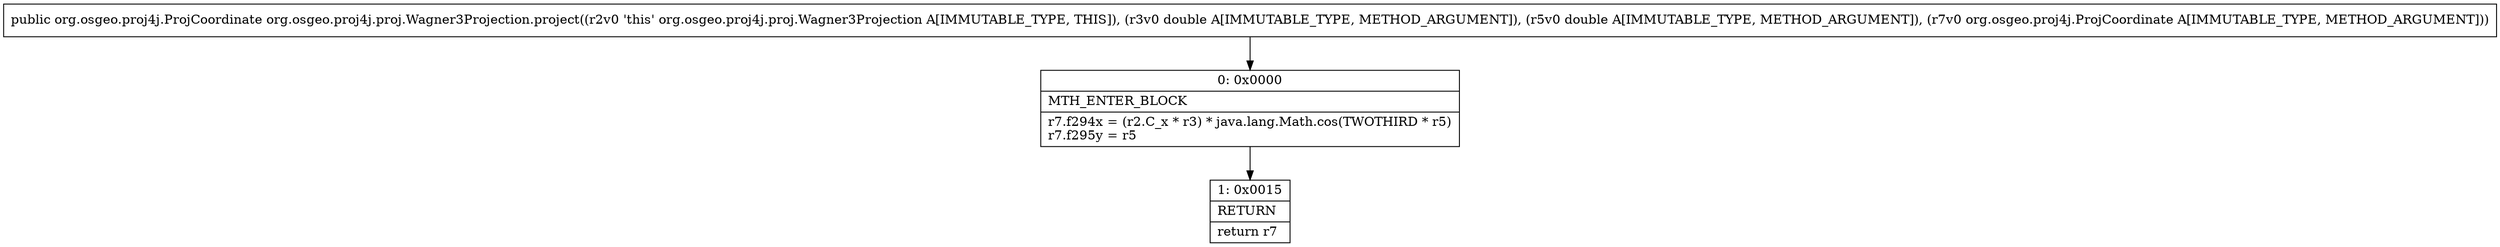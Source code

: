 digraph "CFG fororg.osgeo.proj4j.proj.Wagner3Projection.project(DDLorg\/osgeo\/proj4j\/ProjCoordinate;)Lorg\/osgeo\/proj4j\/ProjCoordinate;" {
Node_0 [shape=record,label="{0\:\ 0x0000|MTH_ENTER_BLOCK\l|r7.f294x = (r2.C_x * r3) * java.lang.Math.cos(TWOTHIRD * r5)\lr7.f295y = r5\l}"];
Node_1 [shape=record,label="{1\:\ 0x0015|RETURN\l|return r7\l}"];
MethodNode[shape=record,label="{public org.osgeo.proj4j.ProjCoordinate org.osgeo.proj4j.proj.Wagner3Projection.project((r2v0 'this' org.osgeo.proj4j.proj.Wagner3Projection A[IMMUTABLE_TYPE, THIS]), (r3v0 double A[IMMUTABLE_TYPE, METHOD_ARGUMENT]), (r5v0 double A[IMMUTABLE_TYPE, METHOD_ARGUMENT]), (r7v0 org.osgeo.proj4j.ProjCoordinate A[IMMUTABLE_TYPE, METHOD_ARGUMENT])) }"];
MethodNode -> Node_0;
Node_0 -> Node_1;
}


